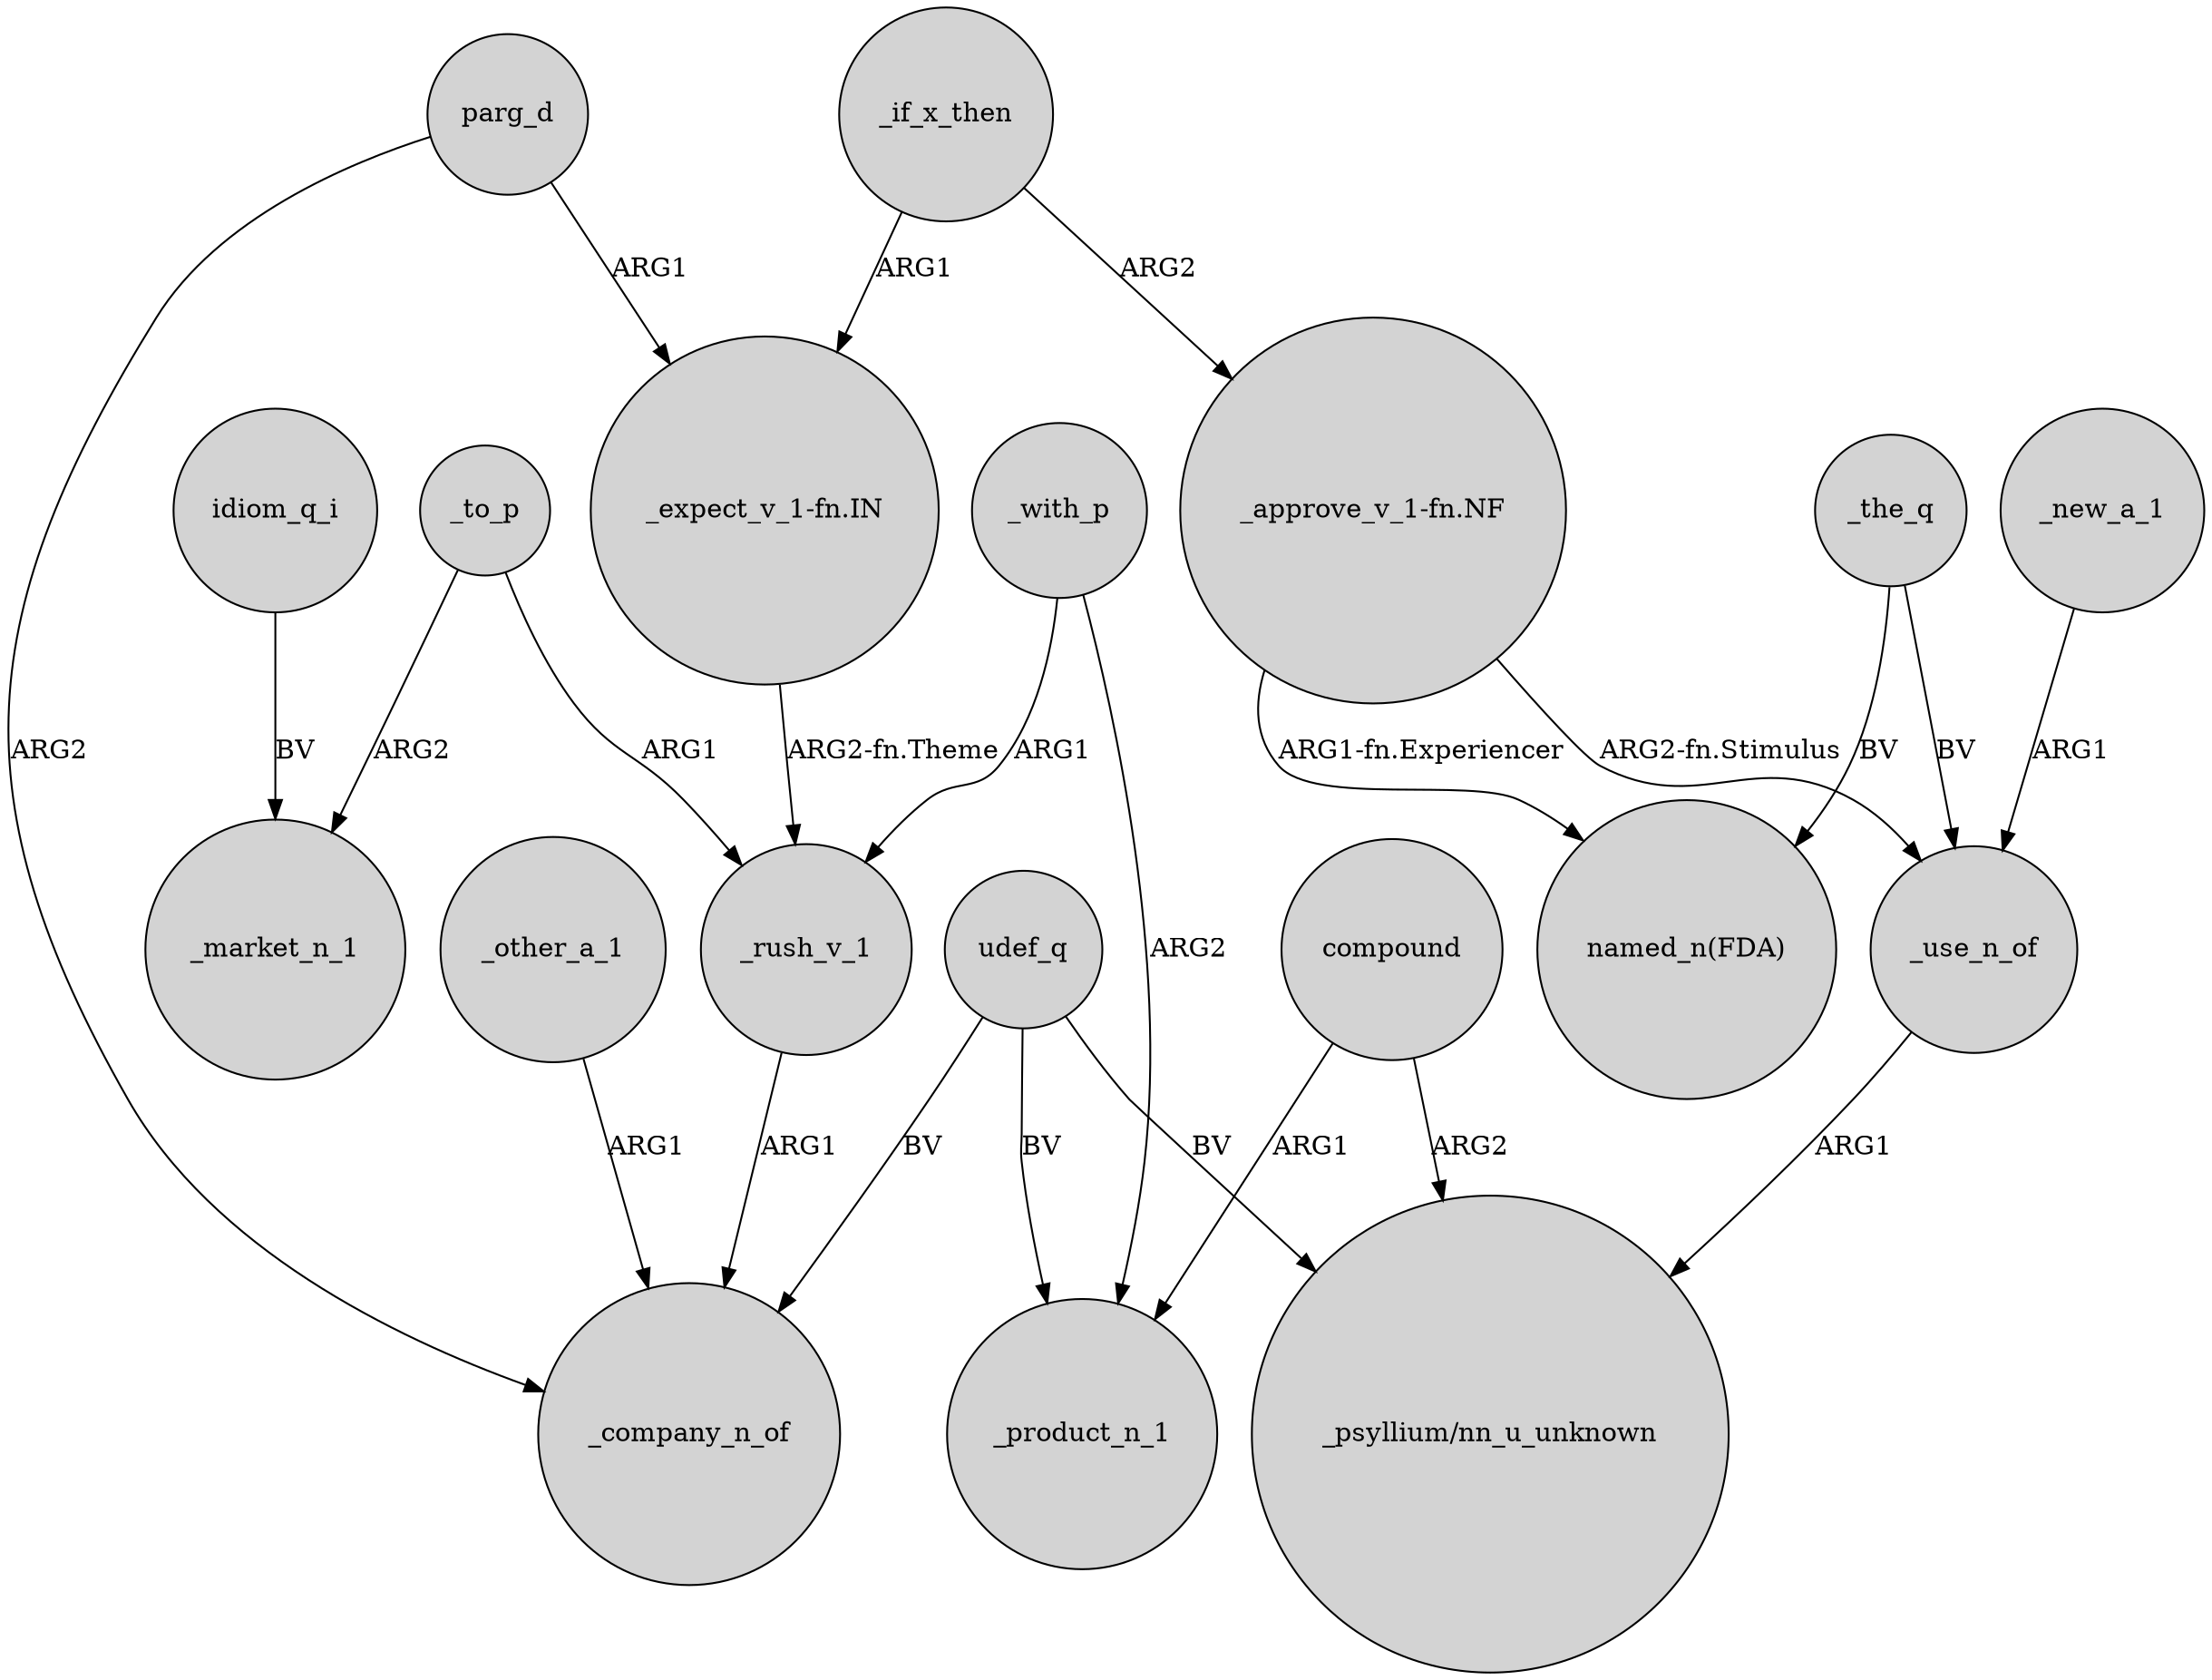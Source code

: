 digraph {
	node [shape=circle style=filled]
	_if_x_then -> "_expect_v_1-fn.IN" [label=ARG1]
	_new_a_1 -> _use_n_of [label=ARG1]
	compound -> _product_n_1 [label=ARG1]
	udef_q -> "_psyllium/nn_u_unknown" [label=BV]
	idiom_q_i -> _market_n_1 [label=BV]
	_use_n_of -> "_psyllium/nn_u_unknown" [label=ARG1]
	_the_q -> _use_n_of [label=BV]
	_to_p -> _rush_v_1 [label=ARG1]
	_with_p -> _product_n_1 [label=ARG2]
	"_approve_v_1-fn.NF" -> "named_n(FDA)" [label="ARG1-fn.Experiencer"]
	_rush_v_1 -> _company_n_of [label=ARG1]
	_to_p -> _market_n_1 [label=ARG2]
	_the_q -> "named_n(FDA)" [label=BV]
	parg_d -> _company_n_of [label=ARG2]
	parg_d -> "_expect_v_1-fn.IN" [label=ARG1]
	_with_p -> _rush_v_1 [label=ARG1]
	compound -> "_psyllium/nn_u_unknown" [label=ARG2]
	_other_a_1 -> _company_n_of [label=ARG1]
	udef_q -> _product_n_1 [label=BV]
	"_approve_v_1-fn.NF" -> _use_n_of [label="ARG2-fn.Stimulus"]
	_if_x_then -> "_approve_v_1-fn.NF" [label=ARG2]
	udef_q -> _company_n_of [label=BV]
	"_expect_v_1-fn.IN" -> _rush_v_1 [label="ARG2-fn.Theme"]
}
